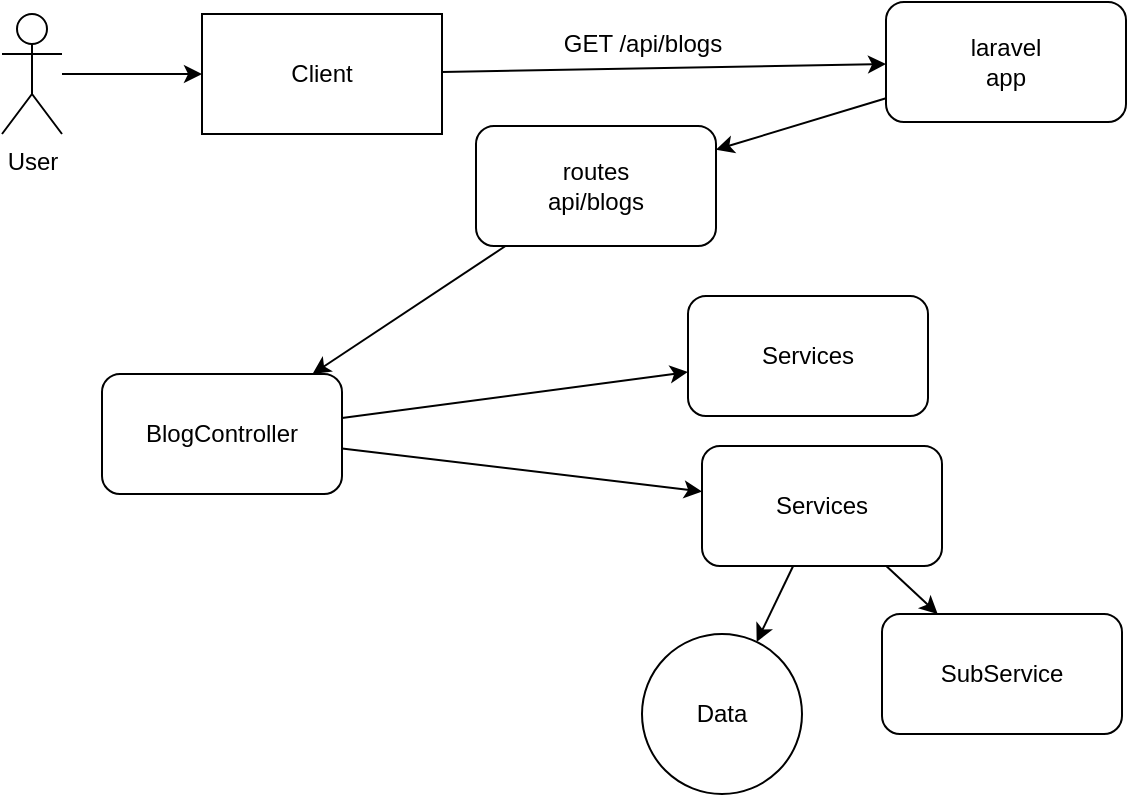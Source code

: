<mxfile>
    <diagram id="ufywp3sOwE5RupW1GRw_" name="Page-1">
        <mxGraphModel dx="1205" dy="825" grid="0" gridSize="10" guides="1" tooltips="1" connect="1" arrows="1" fold="1" page="1" pageScale="1" pageWidth="850" pageHeight="1100" math="0" shadow="0">
            <root>
                <mxCell id="0"/>
                <mxCell id="1" parent="0"/>
                <mxCell id="9" value="" style="edgeStyle=none;html=1;" edge="1" parent="1" source="2" target="8">
                    <mxGeometry relative="1" as="geometry"/>
                </mxCell>
                <mxCell id="2" value="laravel&lt;br&gt;app" style="rounded=1;whiteSpace=wrap;html=1;" vertex="1" parent="1">
                    <mxGeometry x="512" y="174" width="120" height="60" as="geometry"/>
                </mxCell>
                <mxCell id="4" style="edgeStyle=none;html=1;" edge="1" parent="1" source="3" target="2">
                    <mxGeometry relative="1" as="geometry"/>
                </mxCell>
                <mxCell id="3" value="Client" style="rounded=0;whiteSpace=wrap;html=1;" vertex="1" parent="1">
                    <mxGeometry x="170" y="180" width="120" height="60" as="geometry"/>
                </mxCell>
                <mxCell id="7" value="GET /api/blogs" style="text;html=1;align=center;verticalAlign=middle;resizable=0;points=[];autosize=1;strokeColor=none;fillColor=none;" vertex="1" parent="1">
                    <mxGeometry x="340" y="180" width="100" height="30" as="geometry"/>
                </mxCell>
                <mxCell id="11" value="" style="edgeStyle=none;html=1;" edge="1" parent="1" source="8" target="10">
                    <mxGeometry relative="1" as="geometry"/>
                </mxCell>
                <mxCell id="8" value="routes&lt;br&gt;api/blogs" style="whiteSpace=wrap;html=1;rounded=1;" vertex="1" parent="1">
                    <mxGeometry x="307" y="236" width="120" height="60" as="geometry"/>
                </mxCell>
                <mxCell id="14" style="edgeStyle=none;html=1;" edge="1" parent="1" source="10" target="12">
                    <mxGeometry relative="1" as="geometry"/>
                </mxCell>
                <mxCell id="27" style="edgeStyle=none;html=1;" edge="1" parent="1" source="10" target="26">
                    <mxGeometry relative="1" as="geometry"/>
                </mxCell>
                <mxCell id="10" value="BlogController" style="whiteSpace=wrap;html=1;rounded=1;" vertex="1" parent="1">
                    <mxGeometry x="120" y="360" width="120" height="60" as="geometry"/>
                </mxCell>
                <mxCell id="22" value="" style="edgeStyle=none;html=1;" edge="1" parent="1" source="12" target="21">
                    <mxGeometry relative="1" as="geometry"/>
                </mxCell>
                <mxCell id="25" value="" style="edgeStyle=none;html=1;" edge="1" parent="1" source="12" target="24">
                    <mxGeometry relative="1" as="geometry"/>
                </mxCell>
                <mxCell id="12" value="Services" style="rounded=1;whiteSpace=wrap;html=1;" vertex="1" parent="1">
                    <mxGeometry x="420" y="396" width="120" height="60" as="geometry"/>
                </mxCell>
                <mxCell id="17" style="edgeStyle=none;html=1;" edge="1" parent="1" source="16" target="3">
                    <mxGeometry relative="1" as="geometry">
                        <mxPoint x="245.5" y="580" as="targetPoint"/>
                    </mxGeometry>
                </mxCell>
                <mxCell id="16" value="User" style="shape=umlActor;verticalLabelPosition=bottom;verticalAlign=top;html=1;outlineConnect=0;" vertex="1" parent="1">
                    <mxGeometry x="70" y="180" width="30" height="60" as="geometry"/>
                </mxCell>
                <mxCell id="21" value="Data" style="ellipse;whiteSpace=wrap;html=1;rounded=1;" vertex="1" parent="1">
                    <mxGeometry x="390" y="490" width="80" height="80" as="geometry"/>
                </mxCell>
                <mxCell id="24" value="SubService" style="rounded=1;whiteSpace=wrap;html=1;" vertex="1" parent="1">
                    <mxGeometry x="510" y="480" width="120" height="60" as="geometry"/>
                </mxCell>
                <mxCell id="26" value="Services" style="rounded=1;whiteSpace=wrap;html=1;" vertex="1" parent="1">
                    <mxGeometry x="413" y="321" width="120" height="60" as="geometry"/>
                </mxCell>
            </root>
        </mxGraphModel>
    </diagram>
</mxfile>